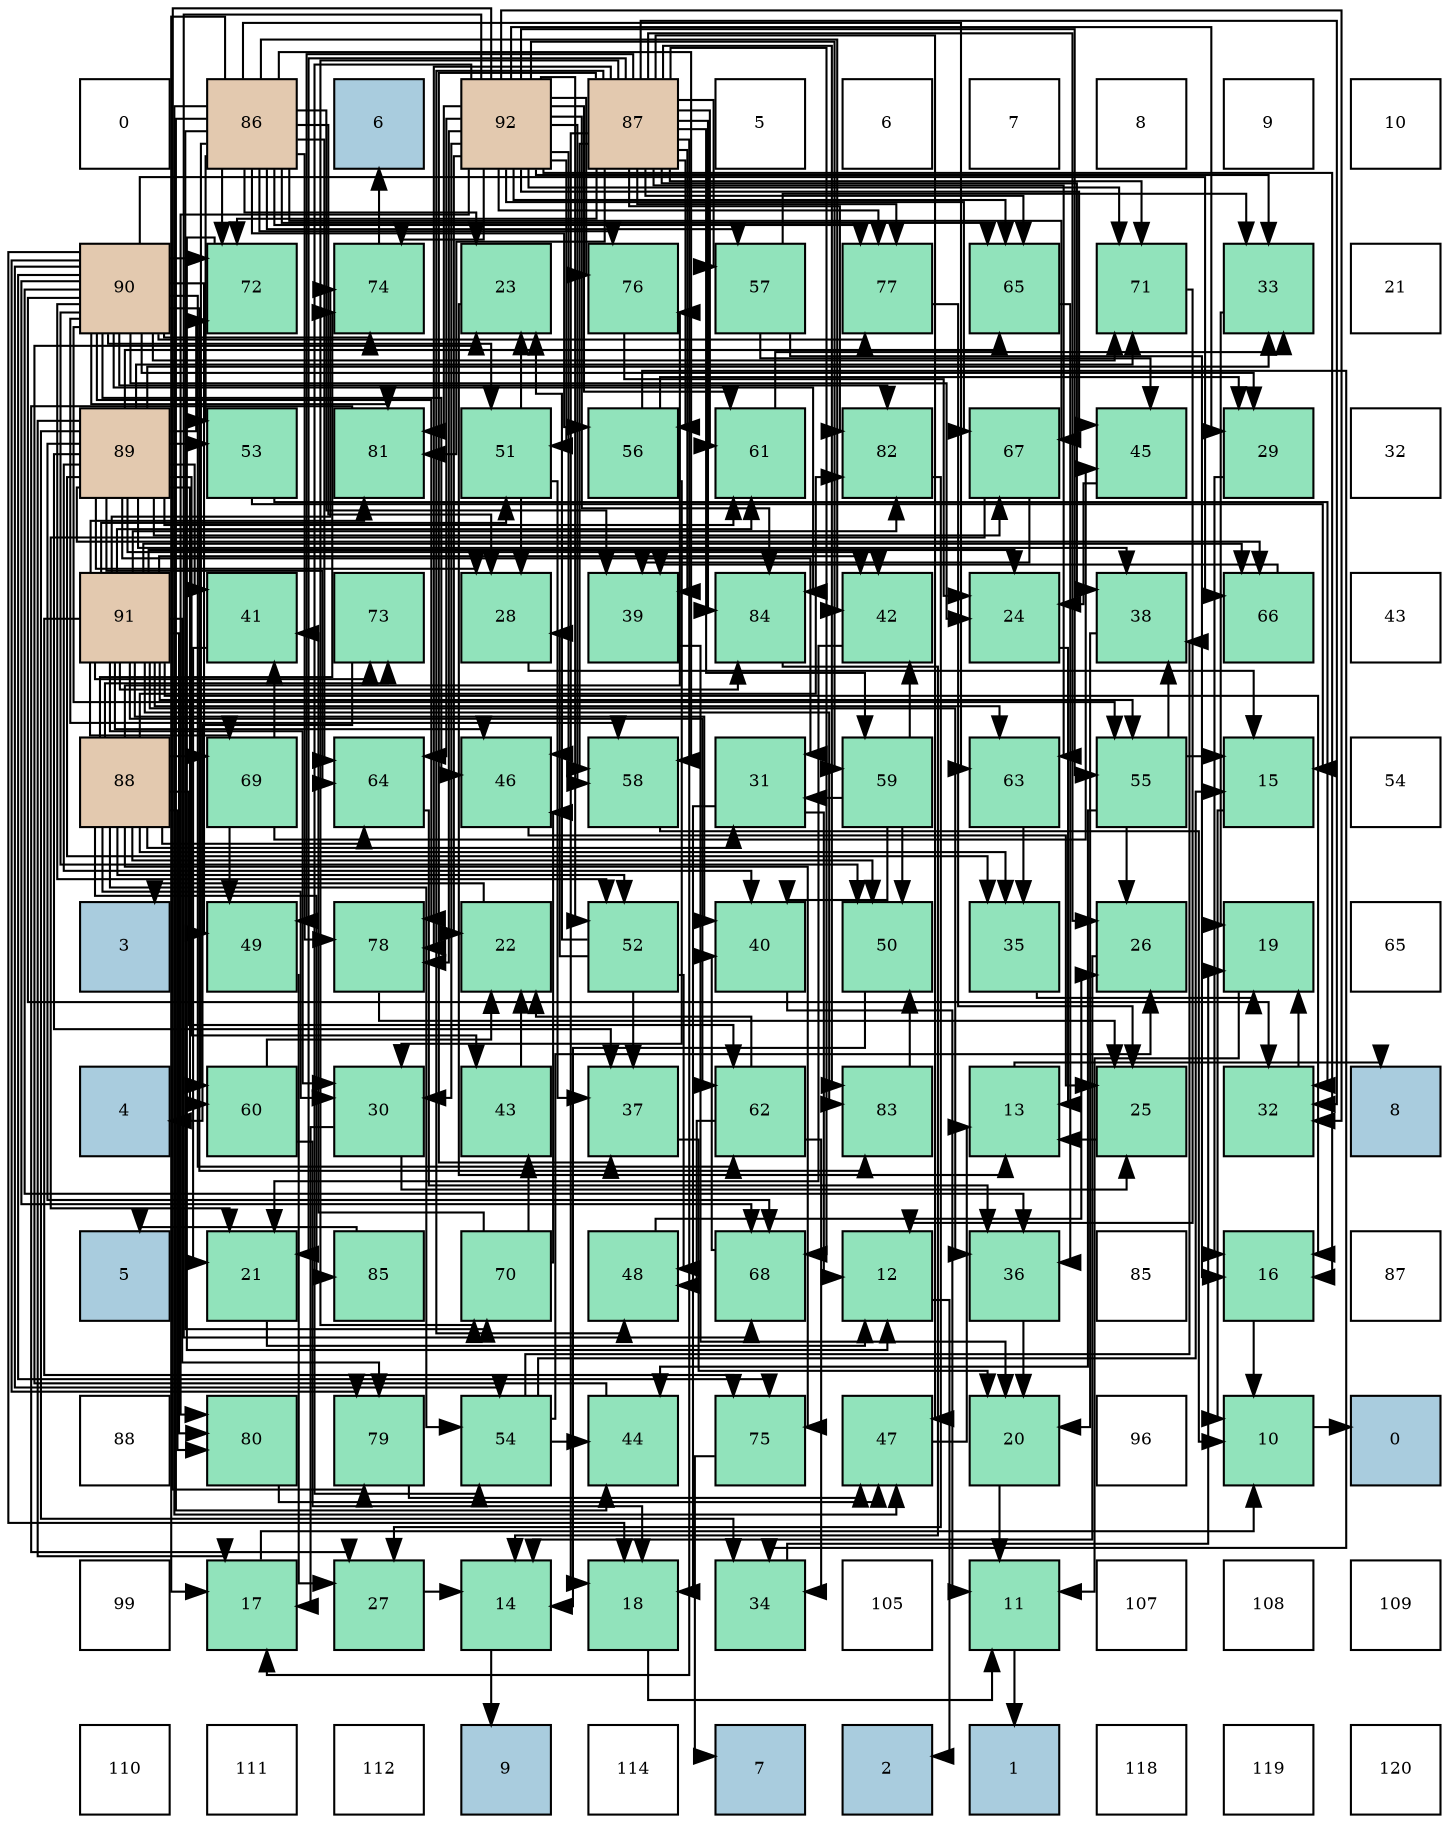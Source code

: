 digraph layout{
 rankdir=TB;
 splines=ortho;
 node [style=filled shape=square fixedsize=true width=0.6];
0[label="0", fontsize=8, fillcolor="#ffffff"];
1[label="86", fontsize=8, fillcolor="#e3c9af"];
2[label="6", fontsize=8, fillcolor="#a9ccde"];
3[label="92", fontsize=8, fillcolor="#e3c9af"];
4[label="87", fontsize=8, fillcolor="#e3c9af"];
5[label="5", fontsize=8, fillcolor="#ffffff"];
6[label="6", fontsize=8, fillcolor="#ffffff"];
7[label="7", fontsize=8, fillcolor="#ffffff"];
8[label="8", fontsize=8, fillcolor="#ffffff"];
9[label="9", fontsize=8, fillcolor="#ffffff"];
10[label="10", fontsize=8, fillcolor="#ffffff"];
11[label="90", fontsize=8, fillcolor="#e3c9af"];
12[label="72", fontsize=8, fillcolor="#91e3bb"];
13[label="74", fontsize=8, fillcolor="#91e3bb"];
14[label="23", fontsize=8, fillcolor="#91e3bb"];
15[label="76", fontsize=8, fillcolor="#91e3bb"];
16[label="57", fontsize=8, fillcolor="#91e3bb"];
17[label="77", fontsize=8, fillcolor="#91e3bb"];
18[label="65", fontsize=8, fillcolor="#91e3bb"];
19[label="71", fontsize=8, fillcolor="#91e3bb"];
20[label="33", fontsize=8, fillcolor="#91e3bb"];
21[label="21", fontsize=8, fillcolor="#ffffff"];
22[label="89", fontsize=8, fillcolor="#e3c9af"];
23[label="53", fontsize=8, fillcolor="#91e3bb"];
24[label="81", fontsize=8, fillcolor="#91e3bb"];
25[label="51", fontsize=8, fillcolor="#91e3bb"];
26[label="56", fontsize=8, fillcolor="#91e3bb"];
27[label="61", fontsize=8, fillcolor="#91e3bb"];
28[label="82", fontsize=8, fillcolor="#91e3bb"];
29[label="67", fontsize=8, fillcolor="#91e3bb"];
30[label="45", fontsize=8, fillcolor="#91e3bb"];
31[label="29", fontsize=8, fillcolor="#91e3bb"];
32[label="32", fontsize=8, fillcolor="#ffffff"];
33[label="91", fontsize=8, fillcolor="#e3c9af"];
34[label="41", fontsize=8, fillcolor="#91e3bb"];
35[label="73", fontsize=8, fillcolor="#91e3bb"];
36[label="28", fontsize=8, fillcolor="#91e3bb"];
37[label="39", fontsize=8, fillcolor="#91e3bb"];
38[label="84", fontsize=8, fillcolor="#91e3bb"];
39[label="42", fontsize=8, fillcolor="#91e3bb"];
40[label="24", fontsize=8, fillcolor="#91e3bb"];
41[label="38", fontsize=8, fillcolor="#91e3bb"];
42[label="66", fontsize=8, fillcolor="#91e3bb"];
43[label="43", fontsize=8, fillcolor="#ffffff"];
44[label="88", fontsize=8, fillcolor="#e3c9af"];
45[label="69", fontsize=8, fillcolor="#91e3bb"];
46[label="64", fontsize=8, fillcolor="#91e3bb"];
47[label="46", fontsize=8, fillcolor="#91e3bb"];
48[label="58", fontsize=8, fillcolor="#91e3bb"];
49[label="31", fontsize=8, fillcolor="#91e3bb"];
50[label="59", fontsize=8, fillcolor="#91e3bb"];
51[label="63", fontsize=8, fillcolor="#91e3bb"];
52[label="55", fontsize=8, fillcolor="#91e3bb"];
53[label="15", fontsize=8, fillcolor="#91e3bb"];
54[label="54", fontsize=8, fillcolor="#ffffff"];
55[label="3", fontsize=8, fillcolor="#a9ccde"];
56[label="49", fontsize=8, fillcolor="#91e3bb"];
57[label="78", fontsize=8, fillcolor="#91e3bb"];
58[label="22", fontsize=8, fillcolor="#91e3bb"];
59[label="52", fontsize=8, fillcolor="#91e3bb"];
60[label="40", fontsize=8, fillcolor="#91e3bb"];
61[label="50", fontsize=8, fillcolor="#91e3bb"];
62[label="35", fontsize=8, fillcolor="#91e3bb"];
63[label="26", fontsize=8, fillcolor="#91e3bb"];
64[label="19", fontsize=8, fillcolor="#91e3bb"];
65[label="65", fontsize=8, fillcolor="#ffffff"];
66[label="4", fontsize=8, fillcolor="#a9ccde"];
67[label="60", fontsize=8, fillcolor="#91e3bb"];
68[label="30", fontsize=8, fillcolor="#91e3bb"];
69[label="43", fontsize=8, fillcolor="#91e3bb"];
70[label="37", fontsize=8, fillcolor="#91e3bb"];
71[label="62", fontsize=8, fillcolor="#91e3bb"];
72[label="83", fontsize=8, fillcolor="#91e3bb"];
73[label="13", fontsize=8, fillcolor="#91e3bb"];
74[label="25", fontsize=8, fillcolor="#91e3bb"];
75[label="32", fontsize=8, fillcolor="#91e3bb"];
76[label="8", fontsize=8, fillcolor="#a9ccde"];
77[label="5", fontsize=8, fillcolor="#a9ccde"];
78[label="21", fontsize=8, fillcolor="#91e3bb"];
79[label="85", fontsize=8, fillcolor="#91e3bb"];
80[label="70", fontsize=8, fillcolor="#91e3bb"];
81[label="48", fontsize=8, fillcolor="#91e3bb"];
82[label="68", fontsize=8, fillcolor="#91e3bb"];
83[label="12", fontsize=8, fillcolor="#91e3bb"];
84[label="36", fontsize=8, fillcolor="#91e3bb"];
85[label="85", fontsize=8, fillcolor="#ffffff"];
86[label="16", fontsize=8, fillcolor="#91e3bb"];
87[label="87", fontsize=8, fillcolor="#ffffff"];
88[label="88", fontsize=8, fillcolor="#ffffff"];
89[label="80", fontsize=8, fillcolor="#91e3bb"];
90[label="79", fontsize=8, fillcolor="#91e3bb"];
91[label="54", fontsize=8, fillcolor="#91e3bb"];
92[label="44", fontsize=8, fillcolor="#91e3bb"];
93[label="75", fontsize=8, fillcolor="#91e3bb"];
94[label="47", fontsize=8, fillcolor="#91e3bb"];
95[label="20", fontsize=8, fillcolor="#91e3bb"];
96[label="96", fontsize=8, fillcolor="#ffffff"];
97[label="10", fontsize=8, fillcolor="#91e3bb"];
98[label="0", fontsize=8, fillcolor="#a9ccde"];
99[label="99", fontsize=8, fillcolor="#ffffff"];
100[label="17", fontsize=8, fillcolor="#91e3bb"];
101[label="27", fontsize=8, fillcolor="#91e3bb"];
102[label="14", fontsize=8, fillcolor="#91e3bb"];
103[label="18", fontsize=8, fillcolor="#91e3bb"];
104[label="34", fontsize=8, fillcolor="#91e3bb"];
105[label="105", fontsize=8, fillcolor="#ffffff"];
106[label="11", fontsize=8, fillcolor="#91e3bb"];
107[label="107", fontsize=8, fillcolor="#ffffff"];
108[label="108", fontsize=8, fillcolor="#ffffff"];
109[label="109", fontsize=8, fillcolor="#ffffff"];
110[label="110", fontsize=8, fillcolor="#ffffff"];
111[label="111", fontsize=8, fillcolor="#ffffff"];
112[label="112", fontsize=8, fillcolor="#ffffff"];
113[label="9", fontsize=8, fillcolor="#a9ccde"];
114[label="114", fontsize=8, fillcolor="#ffffff"];
115[label="7", fontsize=8, fillcolor="#a9ccde"];
116[label="2", fontsize=8, fillcolor="#a9ccde"];
117[label="1", fontsize=8, fillcolor="#a9ccde"];
118[label="118", fontsize=8, fillcolor="#ffffff"];
119[label="119", fontsize=8, fillcolor="#ffffff"];
120[label="120", fontsize=8, fillcolor="#ffffff"];
edge [constraint=false, style=vis];97 -> 98;
106 -> 117;
83 -> 116;
73 -> 76;
102 -> 113;
53 -> 97;
86 -> 97;
100 -> 97;
103 -> 106;
64 -> 106;
95 -> 106;
78 -> 83;
58 -> 55;
14 -> 73;
40 -> 73;
74 -> 73;
63 -> 102;
101 -> 102;
36 -> 53;
31 -> 86;
68 -> 100;
68 -> 74;
49 -> 83;
49 -> 103;
75 -> 64;
20 -> 64;
104 -> 64;
62 -> 64;
84 -> 95;
70 -> 95;
41 -> 95;
37 -> 95;
60 -> 106;
34 -> 78;
39 -> 78;
69 -> 58;
92 -> 14;
30 -> 40;
47 -> 74;
94 -> 73;
81 -> 63;
56 -> 101;
61 -> 102;
25 -> 14;
25 -> 36;
25 -> 70;
59 -> 14;
59 -> 36;
59 -> 70;
59 -> 81;
23 -> 53;
23 -> 75;
91 -> 53;
91 -> 63;
91 -> 41;
91 -> 92;
52 -> 53;
52 -> 63;
52 -> 41;
52 -> 92;
26 -> 31;
26 -> 68;
26 -> 104;
16 -> 86;
16 -> 20;
16 -> 30;
48 -> 97;
50 -> 49;
50 -> 60;
50 -> 39;
50 -> 61;
67 -> 103;
67 -> 58;
27 -> 20;
71 -> 58;
71 -> 104;
71 -> 81;
51 -> 62;
46 -> 84;
18 -> 84;
42 -> 37;
29 -> 78;
29 -> 37;
82 -> 60;
45 -> 34;
45 -> 30;
45 -> 56;
80 -> 34;
80 -> 69;
80 -> 47;
19 -> 83;
12 -> 83;
35 -> 66;
13 -> 2;
93 -> 115;
15 -> 40;
17 -> 74;
57 -> 74;
90 -> 94;
89 -> 94;
24 -> 101;
28 -> 101;
72 -> 61;
38 -> 102;
79 -> 77;
1 -> 100;
1 -> 14;
1 -> 36;
1 -> 37;
1 -> 39;
1 -> 92;
1 -> 94;
1 -> 23;
1 -> 26;
1 -> 16;
1 -> 48;
1 -> 67;
1 -> 51;
1 -> 46;
1 -> 18;
1 -> 29;
1 -> 80;
1 -> 12;
1 -> 15;
1 -> 17;
1 -> 57;
4 -> 100;
4 -> 103;
4 -> 78;
4 -> 63;
4 -> 75;
4 -> 70;
4 -> 41;
4 -> 37;
4 -> 94;
4 -> 81;
4 -> 56;
4 -> 26;
4 -> 16;
4 -> 48;
4 -> 50;
4 -> 27;
4 -> 51;
4 -> 18;
4 -> 82;
4 -> 80;
4 -> 19;
4 -> 12;
4 -> 17;
4 -> 57;
4 -> 24;
4 -> 28;
4 -> 72;
4 -> 38;
44 -> 68;
44 -> 49;
44 -> 62;
44 -> 61;
44 -> 59;
44 -> 91;
44 -> 71;
44 -> 46;
44 -> 45;
44 -> 35;
44 -> 13;
44 -> 93;
44 -> 15;
44 -> 89;
44 -> 28;
44 -> 79;
22 -> 100;
22 -> 36;
22 -> 49;
22 -> 20;
22 -> 104;
22 -> 62;
22 -> 70;
22 -> 41;
22 -> 60;
22 -> 34;
22 -> 39;
22 -> 69;
22 -> 23;
22 -> 67;
22 -> 27;
22 -> 46;
22 -> 18;
22 -> 42;
22 -> 29;
22 -> 82;
22 -> 19;
22 -> 12;
11 -> 103;
11 -> 40;
11 -> 31;
11 -> 75;
11 -> 84;
11 -> 47;
11 -> 56;
11 -> 61;
11 -> 25;
11 -> 59;
11 -> 91;
11 -> 52;
11 -> 48;
11 -> 71;
11 -> 42;
11 -> 82;
11 -> 19;
11 -> 12;
11 -> 13;
11 -> 93;
11 -> 17;
11 -> 57;
11 -> 90;
11 -> 24;
11 -> 28;
11 -> 72;
11 -> 38;
33 -> 86;
33 -> 40;
33 -> 68;
33 -> 84;
33 -> 60;
33 -> 39;
33 -> 47;
33 -> 25;
33 -> 52;
33 -> 27;
33 -> 71;
33 -> 51;
33 -> 42;
33 -> 45;
33 -> 35;
33 -> 13;
33 -> 93;
33 -> 90;
33 -> 89;
33 -> 24;
33 -> 28;
33 -> 72;
33 -> 38;
3 -> 86;
3 -> 58;
3 -> 31;
3 -> 68;
3 -> 75;
3 -> 20;
3 -> 30;
3 -> 47;
3 -> 25;
3 -> 59;
3 -> 91;
3 -> 52;
3 -> 48;
3 -> 50;
3 -> 27;
3 -> 46;
3 -> 18;
3 -> 29;
3 -> 82;
3 -> 19;
3 -> 13;
3 -> 15;
3 -> 17;
3 -> 57;
3 -> 90;
3 -> 89;
3 -> 24;
3 -> 38;
edge [constraint=true, style=invis];
0 -> 11 -> 22 -> 33 -> 44 -> 55 -> 66 -> 77 -> 88 -> 99 -> 110;
1 -> 12 -> 23 -> 34 -> 45 -> 56 -> 67 -> 78 -> 89 -> 100 -> 111;
2 -> 13 -> 24 -> 35 -> 46 -> 57 -> 68 -> 79 -> 90 -> 101 -> 112;
3 -> 14 -> 25 -> 36 -> 47 -> 58 -> 69 -> 80 -> 91 -> 102 -> 113;
4 -> 15 -> 26 -> 37 -> 48 -> 59 -> 70 -> 81 -> 92 -> 103 -> 114;
5 -> 16 -> 27 -> 38 -> 49 -> 60 -> 71 -> 82 -> 93 -> 104 -> 115;
6 -> 17 -> 28 -> 39 -> 50 -> 61 -> 72 -> 83 -> 94 -> 105 -> 116;
7 -> 18 -> 29 -> 40 -> 51 -> 62 -> 73 -> 84 -> 95 -> 106 -> 117;
8 -> 19 -> 30 -> 41 -> 52 -> 63 -> 74 -> 85 -> 96 -> 107 -> 118;
9 -> 20 -> 31 -> 42 -> 53 -> 64 -> 75 -> 86 -> 97 -> 108 -> 119;
10 -> 21 -> 32 -> 43 -> 54 -> 65 -> 76 -> 87 -> 98 -> 109 -> 120;
rank = same {0 -> 1 -> 2 -> 3 -> 4 -> 5 -> 6 -> 7 -> 8 -> 9 -> 10};
rank = same {11 -> 12 -> 13 -> 14 -> 15 -> 16 -> 17 -> 18 -> 19 -> 20 -> 21};
rank = same {22 -> 23 -> 24 -> 25 -> 26 -> 27 -> 28 -> 29 -> 30 -> 31 -> 32};
rank = same {33 -> 34 -> 35 -> 36 -> 37 -> 38 -> 39 -> 40 -> 41 -> 42 -> 43};
rank = same {44 -> 45 -> 46 -> 47 -> 48 -> 49 -> 50 -> 51 -> 52 -> 53 -> 54};
rank = same {55 -> 56 -> 57 -> 58 -> 59 -> 60 -> 61 -> 62 -> 63 -> 64 -> 65};
rank = same {66 -> 67 -> 68 -> 69 -> 70 -> 71 -> 72 -> 73 -> 74 -> 75 -> 76};
rank = same {77 -> 78 -> 79 -> 80 -> 81 -> 82 -> 83 -> 84 -> 85 -> 86 -> 87};
rank = same {88 -> 89 -> 90 -> 91 -> 92 -> 93 -> 94 -> 95 -> 96 -> 97 -> 98};
rank = same {99 -> 100 -> 101 -> 102 -> 103 -> 104 -> 105 -> 106 -> 107 -> 108 -> 109};
rank = same {110 -> 111 -> 112 -> 113 -> 114 -> 115 -> 116 -> 117 -> 118 -> 119 -> 120};
}